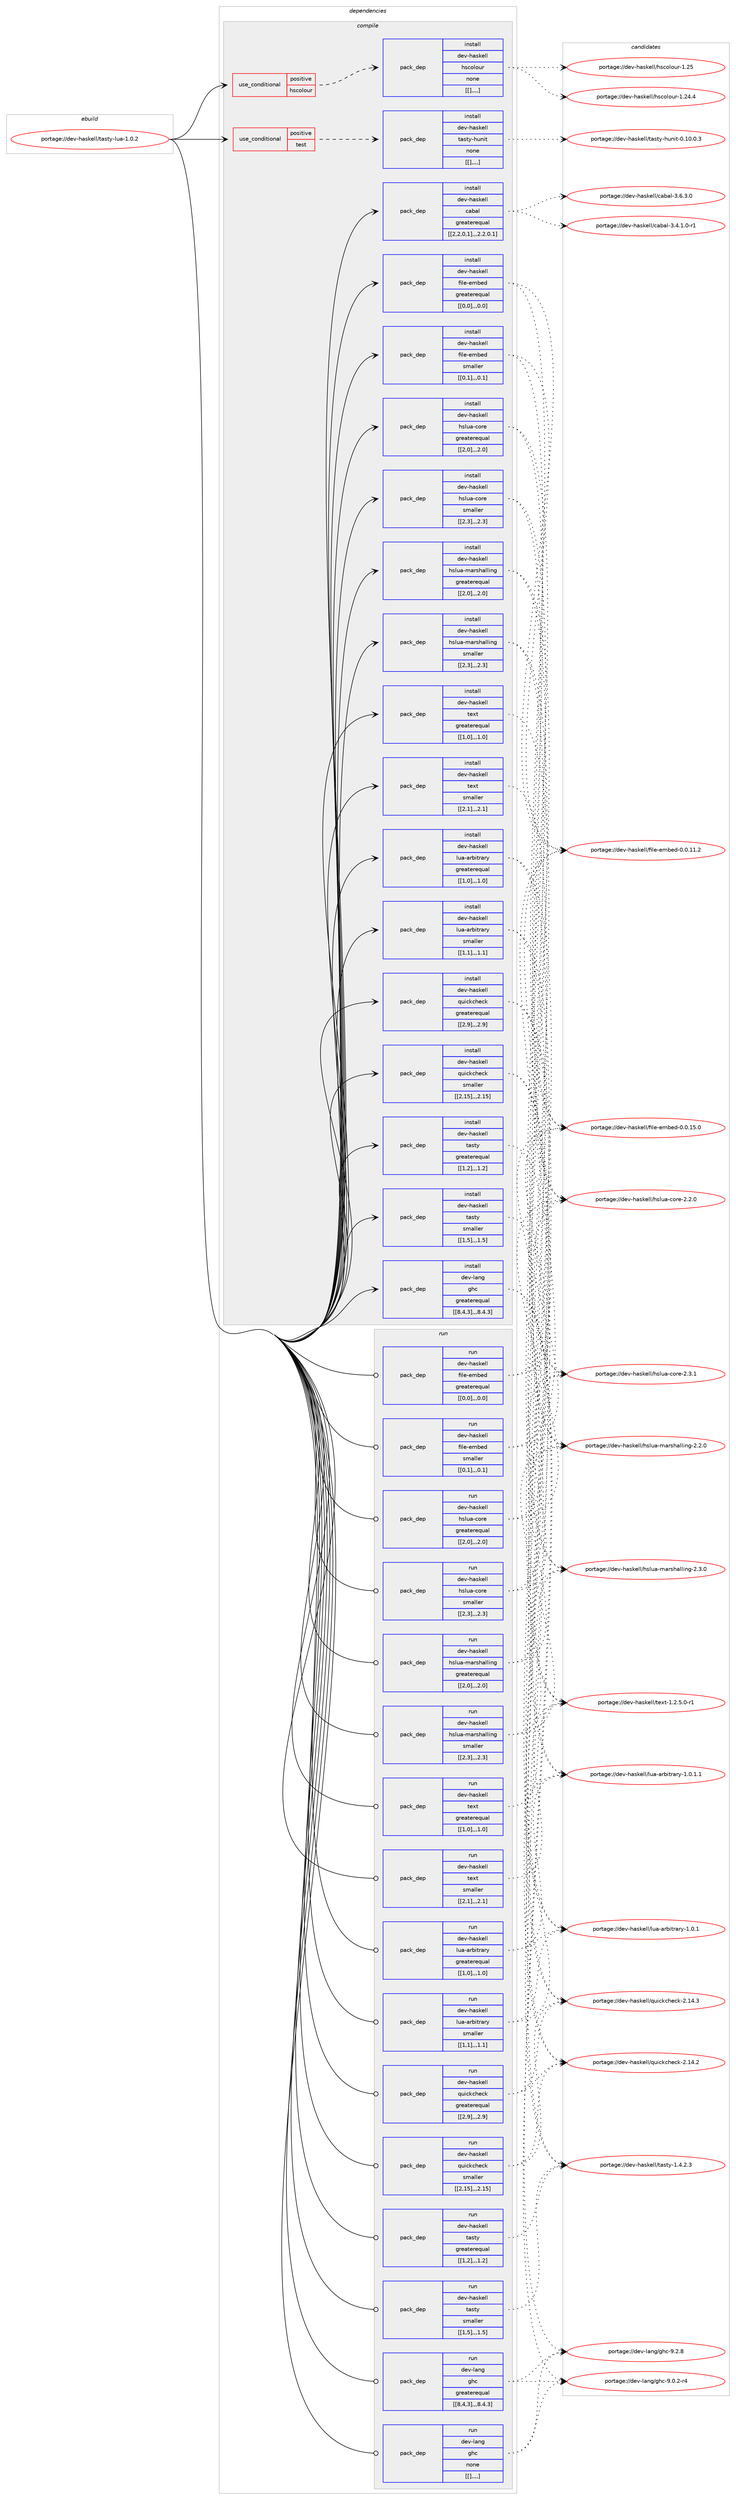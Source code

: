digraph prolog {

# *************
# Graph options
# *************

newrank=true;
concentrate=true;
compound=true;
graph [rankdir=LR,fontname=Helvetica,fontsize=10,ranksep=1.5];#, ranksep=2.5, nodesep=0.2];
edge  [arrowhead=vee];
node  [fontname=Helvetica,fontsize=10];

# **********
# The ebuild
# **********

subgraph cluster_leftcol {
color=gray;
label=<<i>ebuild</i>>;
id [label="portage://dev-haskell/tasty-lua-1.0.2", color=red, width=4, href="../dev-haskell/tasty-lua-1.0.2.svg"];
}

# ****************
# The dependencies
# ****************

subgraph cluster_midcol {
color=gray;
label=<<i>dependencies</i>>;
subgraph cluster_compile {
fillcolor="#eeeeee";
style=filled;
label=<<i>compile</i>>;
subgraph cond22922 {
dependency92177 [label=<<TABLE BORDER="0" CELLBORDER="1" CELLSPACING="0" CELLPADDING="4"><TR><TD ROWSPAN="3" CELLPADDING="10">use_conditional</TD></TR><TR><TD>positive</TD></TR><TR><TD>hscolour</TD></TR></TABLE>>, shape=none, color=red];
subgraph pack68170 {
dependency92197 [label=<<TABLE BORDER="0" CELLBORDER="1" CELLSPACING="0" CELLPADDING="4" WIDTH="220"><TR><TD ROWSPAN="6" CELLPADDING="30">pack_dep</TD></TR><TR><TD WIDTH="110">install</TD></TR><TR><TD>dev-haskell</TD></TR><TR><TD>hscolour</TD></TR><TR><TD>none</TD></TR><TR><TD>[[],,,,]</TD></TR></TABLE>>, shape=none, color=blue];
}
dependency92177:e -> dependency92197:w [weight=20,style="dashed",arrowhead="vee"];
}
id:e -> dependency92177:w [weight=20,style="solid",arrowhead="vee"];
subgraph cond22929 {
dependency92220 [label=<<TABLE BORDER="0" CELLBORDER="1" CELLSPACING="0" CELLPADDING="4"><TR><TD ROWSPAN="3" CELLPADDING="10">use_conditional</TD></TR><TR><TD>positive</TD></TR><TR><TD>test</TD></TR></TABLE>>, shape=none, color=red];
subgraph pack68236 {
dependency92283 [label=<<TABLE BORDER="0" CELLBORDER="1" CELLSPACING="0" CELLPADDING="4" WIDTH="220"><TR><TD ROWSPAN="6" CELLPADDING="30">pack_dep</TD></TR><TR><TD WIDTH="110">install</TD></TR><TR><TD>dev-haskell</TD></TR><TR><TD>tasty-hunit</TD></TR><TR><TD>none</TD></TR><TR><TD>[[],,,,]</TD></TR></TABLE>>, shape=none, color=blue];
}
dependency92220:e -> dependency92283:w [weight=20,style="dashed",arrowhead="vee"];
}
id:e -> dependency92220:w [weight=20,style="solid",arrowhead="vee"];
subgraph pack68299 {
dependency92321 [label=<<TABLE BORDER="0" CELLBORDER="1" CELLSPACING="0" CELLPADDING="4" WIDTH="220"><TR><TD ROWSPAN="6" CELLPADDING="30">pack_dep</TD></TR><TR><TD WIDTH="110">install</TD></TR><TR><TD>dev-haskell</TD></TR><TR><TD>cabal</TD></TR><TR><TD>greaterequal</TD></TR><TR><TD>[[2,2,0,1],,,2.2.0.1]</TD></TR></TABLE>>, shape=none, color=blue];
}
id:e -> dependency92321:w [weight=20,style="solid",arrowhead="vee"];
subgraph pack68303 {
dependency92325 [label=<<TABLE BORDER="0" CELLBORDER="1" CELLSPACING="0" CELLPADDING="4" WIDTH="220"><TR><TD ROWSPAN="6" CELLPADDING="30">pack_dep</TD></TR><TR><TD WIDTH="110">install</TD></TR><TR><TD>dev-haskell</TD></TR><TR><TD>file-embed</TD></TR><TR><TD>greaterequal</TD></TR><TR><TD>[[0,0],,,0.0]</TD></TR></TABLE>>, shape=none, color=blue];
}
id:e -> dependency92325:w [weight=20,style="solid",arrowhead="vee"];
subgraph pack68308 {
dependency92349 [label=<<TABLE BORDER="0" CELLBORDER="1" CELLSPACING="0" CELLPADDING="4" WIDTH="220"><TR><TD ROWSPAN="6" CELLPADDING="30">pack_dep</TD></TR><TR><TD WIDTH="110">install</TD></TR><TR><TD>dev-haskell</TD></TR><TR><TD>file-embed</TD></TR><TR><TD>smaller</TD></TR><TR><TD>[[0,1],,,0.1]</TD></TR></TABLE>>, shape=none, color=blue];
}
id:e -> dependency92349:w [weight=20,style="solid",arrowhead="vee"];
subgraph pack68344 {
dependency92367 [label=<<TABLE BORDER="0" CELLBORDER="1" CELLSPACING="0" CELLPADDING="4" WIDTH="220"><TR><TD ROWSPAN="6" CELLPADDING="30">pack_dep</TD></TR><TR><TD WIDTH="110">install</TD></TR><TR><TD>dev-haskell</TD></TR><TR><TD>hslua-core</TD></TR><TR><TD>greaterequal</TD></TR><TR><TD>[[2,0],,,2.0]</TD></TR></TABLE>>, shape=none, color=blue];
}
id:e -> dependency92367:w [weight=20,style="solid",arrowhead="vee"];
subgraph pack68424 {
dependency92505 [label=<<TABLE BORDER="0" CELLBORDER="1" CELLSPACING="0" CELLPADDING="4" WIDTH="220"><TR><TD ROWSPAN="6" CELLPADDING="30">pack_dep</TD></TR><TR><TD WIDTH="110">install</TD></TR><TR><TD>dev-haskell</TD></TR><TR><TD>hslua-core</TD></TR><TR><TD>smaller</TD></TR><TR><TD>[[2,3],,,2.3]</TD></TR></TABLE>>, shape=none, color=blue];
}
id:e -> dependency92505:w [weight=20,style="solid",arrowhead="vee"];
subgraph pack68480 {
dependency92534 [label=<<TABLE BORDER="0" CELLBORDER="1" CELLSPACING="0" CELLPADDING="4" WIDTH="220"><TR><TD ROWSPAN="6" CELLPADDING="30">pack_dep</TD></TR><TR><TD WIDTH="110">install</TD></TR><TR><TD>dev-haskell</TD></TR><TR><TD>hslua-marshalling</TD></TR><TR><TD>greaterequal</TD></TR><TR><TD>[[2,0],,,2.0]</TD></TR></TABLE>>, shape=none, color=blue];
}
id:e -> dependency92534:w [weight=20,style="solid",arrowhead="vee"];
subgraph pack68504 {
dependency92540 [label=<<TABLE BORDER="0" CELLBORDER="1" CELLSPACING="0" CELLPADDING="4" WIDTH="220"><TR><TD ROWSPAN="6" CELLPADDING="30">pack_dep</TD></TR><TR><TD WIDTH="110">install</TD></TR><TR><TD>dev-haskell</TD></TR><TR><TD>hslua-marshalling</TD></TR><TR><TD>smaller</TD></TR><TR><TD>[[2,3],,,2.3]</TD></TR></TABLE>>, shape=none, color=blue];
}
id:e -> dependency92540:w [weight=20,style="solid",arrowhead="vee"];
subgraph pack68567 {
dependency92608 [label=<<TABLE BORDER="0" CELLBORDER="1" CELLSPACING="0" CELLPADDING="4" WIDTH="220"><TR><TD ROWSPAN="6" CELLPADDING="30">pack_dep</TD></TR><TR><TD WIDTH="110">install</TD></TR><TR><TD>dev-haskell</TD></TR><TR><TD>lua-arbitrary</TD></TR><TR><TD>greaterequal</TD></TR><TR><TD>[[1,0],,,1.0]</TD></TR></TABLE>>, shape=none, color=blue];
}
id:e -> dependency92608:w [weight=20,style="solid",arrowhead="vee"];
subgraph pack68571 {
dependency92628 [label=<<TABLE BORDER="0" CELLBORDER="1" CELLSPACING="0" CELLPADDING="4" WIDTH="220"><TR><TD ROWSPAN="6" CELLPADDING="30">pack_dep</TD></TR><TR><TD WIDTH="110">install</TD></TR><TR><TD>dev-haskell</TD></TR><TR><TD>lua-arbitrary</TD></TR><TR><TD>smaller</TD></TR><TR><TD>[[1,1],,,1.1]</TD></TR></TABLE>>, shape=none, color=blue];
}
id:e -> dependency92628:w [weight=20,style="solid",arrowhead="vee"];
subgraph pack68609 {
dependency92668 [label=<<TABLE BORDER="0" CELLBORDER="1" CELLSPACING="0" CELLPADDING="4" WIDTH="220"><TR><TD ROWSPAN="6" CELLPADDING="30">pack_dep</TD></TR><TR><TD WIDTH="110">install</TD></TR><TR><TD>dev-haskell</TD></TR><TR><TD>quickcheck</TD></TR><TR><TD>greaterequal</TD></TR><TR><TD>[[2,9],,,2.9]</TD></TR></TABLE>>, shape=none, color=blue];
}
id:e -> dependency92668:w [weight=20,style="solid",arrowhead="vee"];
subgraph pack68622 {
dependency92700 [label=<<TABLE BORDER="0" CELLBORDER="1" CELLSPACING="0" CELLPADDING="4" WIDTH="220"><TR><TD ROWSPAN="6" CELLPADDING="30">pack_dep</TD></TR><TR><TD WIDTH="110">install</TD></TR><TR><TD>dev-haskell</TD></TR><TR><TD>quickcheck</TD></TR><TR><TD>smaller</TD></TR><TR><TD>[[2,15],,,2.15]</TD></TR></TABLE>>, shape=none, color=blue];
}
id:e -> dependency92700:w [weight=20,style="solid",arrowhead="vee"];
subgraph pack68657 {
dependency92705 [label=<<TABLE BORDER="0" CELLBORDER="1" CELLSPACING="0" CELLPADDING="4" WIDTH="220"><TR><TD ROWSPAN="6" CELLPADDING="30">pack_dep</TD></TR><TR><TD WIDTH="110">install</TD></TR><TR><TD>dev-haskell</TD></TR><TR><TD>tasty</TD></TR><TR><TD>greaterequal</TD></TR><TR><TD>[[1,2],,,1.2]</TD></TR></TABLE>>, shape=none, color=blue];
}
id:e -> dependency92705:w [weight=20,style="solid",arrowhead="vee"];
subgraph pack68663 {
dependency92763 [label=<<TABLE BORDER="0" CELLBORDER="1" CELLSPACING="0" CELLPADDING="4" WIDTH="220"><TR><TD ROWSPAN="6" CELLPADDING="30">pack_dep</TD></TR><TR><TD WIDTH="110">install</TD></TR><TR><TD>dev-haskell</TD></TR><TR><TD>tasty</TD></TR><TR><TD>smaller</TD></TR><TR><TD>[[1,5],,,1.5]</TD></TR></TABLE>>, shape=none, color=blue];
}
id:e -> dependency92763:w [weight=20,style="solid",arrowhead="vee"];
subgraph pack68722 {
dependency92785 [label=<<TABLE BORDER="0" CELLBORDER="1" CELLSPACING="0" CELLPADDING="4" WIDTH="220"><TR><TD ROWSPAN="6" CELLPADDING="30">pack_dep</TD></TR><TR><TD WIDTH="110">install</TD></TR><TR><TD>dev-haskell</TD></TR><TR><TD>text</TD></TR><TR><TD>greaterequal</TD></TR><TR><TD>[[1,0],,,1.0]</TD></TR></TABLE>>, shape=none, color=blue];
}
id:e -> dependency92785:w [weight=20,style="solid",arrowhead="vee"];
subgraph pack68734 {
dependency92801 [label=<<TABLE BORDER="0" CELLBORDER="1" CELLSPACING="0" CELLPADDING="4" WIDTH="220"><TR><TD ROWSPAN="6" CELLPADDING="30">pack_dep</TD></TR><TR><TD WIDTH="110">install</TD></TR><TR><TD>dev-haskell</TD></TR><TR><TD>text</TD></TR><TR><TD>smaller</TD></TR><TR><TD>[[2,1],,,2.1]</TD></TR></TABLE>>, shape=none, color=blue];
}
id:e -> dependency92801:w [weight=20,style="solid",arrowhead="vee"];
subgraph pack68748 {
dependency92821 [label=<<TABLE BORDER="0" CELLBORDER="1" CELLSPACING="0" CELLPADDING="4" WIDTH="220"><TR><TD ROWSPAN="6" CELLPADDING="30">pack_dep</TD></TR><TR><TD WIDTH="110">install</TD></TR><TR><TD>dev-lang</TD></TR><TR><TD>ghc</TD></TR><TR><TD>greaterequal</TD></TR><TR><TD>[[8,4,3],,,8.4.3]</TD></TR></TABLE>>, shape=none, color=blue];
}
id:e -> dependency92821:w [weight=20,style="solid",arrowhead="vee"];
}
subgraph cluster_compileandrun {
fillcolor="#eeeeee";
style=filled;
label=<<i>compile and run</i>>;
}
subgraph cluster_run {
fillcolor="#eeeeee";
style=filled;
label=<<i>run</i>>;
subgraph pack68779 {
dependency92838 [label=<<TABLE BORDER="0" CELLBORDER="1" CELLSPACING="0" CELLPADDING="4" WIDTH="220"><TR><TD ROWSPAN="6" CELLPADDING="30">pack_dep</TD></TR><TR><TD WIDTH="110">run</TD></TR><TR><TD>dev-haskell</TD></TR><TR><TD>file-embed</TD></TR><TR><TD>greaterequal</TD></TR><TR><TD>[[0,0],,,0.0]</TD></TR></TABLE>>, shape=none, color=blue];
}
id:e -> dependency92838:w [weight=20,style="solid",arrowhead="odot"];
subgraph pack68782 {
dependency92842 [label=<<TABLE BORDER="0" CELLBORDER="1" CELLSPACING="0" CELLPADDING="4" WIDTH="220"><TR><TD ROWSPAN="6" CELLPADDING="30">pack_dep</TD></TR><TR><TD WIDTH="110">run</TD></TR><TR><TD>dev-haskell</TD></TR><TR><TD>file-embed</TD></TR><TR><TD>smaller</TD></TR><TR><TD>[[0,1],,,0.1]</TD></TR></TABLE>>, shape=none, color=blue];
}
id:e -> dependency92842:w [weight=20,style="solid",arrowhead="odot"];
subgraph pack68785 {
dependency92868 [label=<<TABLE BORDER="0" CELLBORDER="1" CELLSPACING="0" CELLPADDING="4" WIDTH="220"><TR><TD ROWSPAN="6" CELLPADDING="30">pack_dep</TD></TR><TR><TD WIDTH="110">run</TD></TR><TR><TD>dev-haskell</TD></TR><TR><TD>hslua-core</TD></TR><TR><TD>greaterequal</TD></TR><TR><TD>[[2,0],,,2.0]</TD></TR></TABLE>>, shape=none, color=blue];
}
id:e -> dependency92868:w [weight=20,style="solid",arrowhead="odot"];
subgraph pack68807 {
dependency92886 [label=<<TABLE BORDER="0" CELLBORDER="1" CELLSPACING="0" CELLPADDING="4" WIDTH="220"><TR><TD ROWSPAN="6" CELLPADDING="30">pack_dep</TD></TR><TR><TD WIDTH="110">run</TD></TR><TR><TD>dev-haskell</TD></TR><TR><TD>hslua-core</TD></TR><TR><TD>smaller</TD></TR><TR><TD>[[2,3],,,2.3]</TD></TR></TABLE>>, shape=none, color=blue];
}
id:e -> dependency92886:w [weight=20,style="solid",arrowhead="odot"];
subgraph pack68827 {
dependency92888 [label=<<TABLE BORDER="0" CELLBORDER="1" CELLSPACING="0" CELLPADDING="4" WIDTH="220"><TR><TD ROWSPAN="6" CELLPADDING="30">pack_dep</TD></TR><TR><TD WIDTH="110">run</TD></TR><TR><TD>dev-haskell</TD></TR><TR><TD>hslua-marshalling</TD></TR><TR><TD>greaterequal</TD></TR><TR><TD>[[2,0],,,2.0]</TD></TR></TABLE>>, shape=none, color=blue];
}
id:e -> dependency92888:w [weight=20,style="solid",arrowhead="odot"];
subgraph pack68829 {
dependency92890 [label=<<TABLE BORDER="0" CELLBORDER="1" CELLSPACING="0" CELLPADDING="4" WIDTH="220"><TR><TD ROWSPAN="6" CELLPADDING="30">pack_dep</TD></TR><TR><TD WIDTH="110">run</TD></TR><TR><TD>dev-haskell</TD></TR><TR><TD>hslua-marshalling</TD></TR><TR><TD>smaller</TD></TR><TR><TD>[[2,3],,,2.3]</TD></TR></TABLE>>, shape=none, color=blue];
}
id:e -> dependency92890:w [weight=20,style="solid",arrowhead="odot"];
subgraph pack68830 {
dependency92894 [label=<<TABLE BORDER="0" CELLBORDER="1" CELLSPACING="0" CELLPADDING="4" WIDTH="220"><TR><TD ROWSPAN="6" CELLPADDING="30">pack_dep</TD></TR><TR><TD WIDTH="110">run</TD></TR><TR><TD>dev-haskell</TD></TR><TR><TD>lua-arbitrary</TD></TR><TR><TD>greaterequal</TD></TR><TR><TD>[[1,0],,,1.0]</TD></TR></TABLE>>, shape=none, color=blue];
}
id:e -> dependency92894:w [weight=20,style="solid",arrowhead="odot"];
subgraph pack68833 {
dependency92925 [label=<<TABLE BORDER="0" CELLBORDER="1" CELLSPACING="0" CELLPADDING="4" WIDTH="220"><TR><TD ROWSPAN="6" CELLPADDING="30">pack_dep</TD></TR><TR><TD WIDTH="110">run</TD></TR><TR><TD>dev-haskell</TD></TR><TR><TD>lua-arbitrary</TD></TR><TR><TD>smaller</TD></TR><TR><TD>[[1,1],,,1.1]</TD></TR></TABLE>>, shape=none, color=blue];
}
id:e -> dependency92925:w [weight=20,style="solid",arrowhead="odot"];
subgraph pack68890 {
dependency92960 [label=<<TABLE BORDER="0" CELLBORDER="1" CELLSPACING="0" CELLPADDING="4" WIDTH="220"><TR><TD ROWSPAN="6" CELLPADDING="30">pack_dep</TD></TR><TR><TD WIDTH="110">run</TD></TR><TR><TD>dev-haskell</TD></TR><TR><TD>quickcheck</TD></TR><TR><TD>greaterequal</TD></TR><TR><TD>[[2,9],,,2.9]</TD></TR></TABLE>>, shape=none, color=blue];
}
id:e -> dependency92960:w [weight=20,style="solid",arrowhead="odot"];
subgraph pack68892 {
dependency92963 [label=<<TABLE BORDER="0" CELLBORDER="1" CELLSPACING="0" CELLPADDING="4" WIDTH="220"><TR><TD ROWSPAN="6" CELLPADDING="30">pack_dep</TD></TR><TR><TD WIDTH="110">run</TD></TR><TR><TD>dev-haskell</TD></TR><TR><TD>quickcheck</TD></TR><TR><TD>smaller</TD></TR><TR><TD>[[2,15],,,2.15]</TD></TR></TABLE>>, shape=none, color=blue];
}
id:e -> dependency92963:w [weight=20,style="solid",arrowhead="odot"];
subgraph pack68894 {
dependency92967 [label=<<TABLE BORDER="0" CELLBORDER="1" CELLSPACING="0" CELLPADDING="4" WIDTH="220"><TR><TD ROWSPAN="6" CELLPADDING="30">pack_dep</TD></TR><TR><TD WIDTH="110">run</TD></TR><TR><TD>dev-haskell</TD></TR><TR><TD>tasty</TD></TR><TR><TD>greaterequal</TD></TR><TR><TD>[[1,2],,,1.2]</TD></TR></TABLE>>, shape=none, color=blue];
}
id:e -> dependency92967:w [weight=20,style="solid",arrowhead="odot"];
subgraph pack68897 {
dependency92972 [label=<<TABLE BORDER="0" CELLBORDER="1" CELLSPACING="0" CELLPADDING="4" WIDTH="220"><TR><TD ROWSPAN="6" CELLPADDING="30">pack_dep</TD></TR><TR><TD WIDTH="110">run</TD></TR><TR><TD>dev-haskell</TD></TR><TR><TD>tasty</TD></TR><TR><TD>smaller</TD></TR><TR><TD>[[1,5],,,1.5]</TD></TR></TABLE>>, shape=none, color=blue];
}
id:e -> dependency92972:w [weight=20,style="solid",arrowhead="odot"];
subgraph pack68902 {
dependency92988 [label=<<TABLE BORDER="0" CELLBORDER="1" CELLSPACING="0" CELLPADDING="4" WIDTH="220"><TR><TD ROWSPAN="6" CELLPADDING="30">pack_dep</TD></TR><TR><TD WIDTH="110">run</TD></TR><TR><TD>dev-haskell</TD></TR><TR><TD>text</TD></TR><TR><TD>greaterequal</TD></TR><TR><TD>[[1,0],,,1.0]</TD></TR></TABLE>>, shape=none, color=blue];
}
id:e -> dependency92988:w [weight=20,style="solid",arrowhead="odot"];
subgraph pack68918 {
dependency93002 [label=<<TABLE BORDER="0" CELLBORDER="1" CELLSPACING="0" CELLPADDING="4" WIDTH="220"><TR><TD ROWSPAN="6" CELLPADDING="30">pack_dep</TD></TR><TR><TD WIDTH="110">run</TD></TR><TR><TD>dev-haskell</TD></TR><TR><TD>text</TD></TR><TR><TD>smaller</TD></TR><TR><TD>[[2,1],,,2.1]</TD></TR></TABLE>>, shape=none, color=blue];
}
id:e -> dependency93002:w [weight=20,style="solid",arrowhead="odot"];
subgraph pack68953 {
dependency93092 [label=<<TABLE BORDER="0" CELLBORDER="1" CELLSPACING="0" CELLPADDING="4" WIDTH="220"><TR><TD ROWSPAN="6" CELLPADDING="30">pack_dep</TD></TR><TR><TD WIDTH="110">run</TD></TR><TR><TD>dev-lang</TD></TR><TR><TD>ghc</TD></TR><TR><TD>greaterequal</TD></TR><TR><TD>[[8,4,3],,,8.4.3]</TD></TR></TABLE>>, shape=none, color=blue];
}
id:e -> dependency93092:w [weight=20,style="solid",arrowhead="odot"];
subgraph pack69011 {
dependency93192 [label=<<TABLE BORDER="0" CELLBORDER="1" CELLSPACING="0" CELLPADDING="4" WIDTH="220"><TR><TD ROWSPAN="6" CELLPADDING="30">pack_dep</TD></TR><TR><TD WIDTH="110">run</TD></TR><TR><TD>dev-lang</TD></TR><TR><TD>ghc</TD></TR><TR><TD>none</TD></TR><TR><TD>[[],,,,]</TD></TR></TABLE>>, shape=none, color=blue];
}
id:e -> dependency93192:w [weight=20,style="solid",arrowhead="odot"];
}
}

# **************
# The candidates
# **************

subgraph cluster_choices {
rank=same;
color=gray;
label=<<i>candidates</i>>;

subgraph choice68231 {
color=black;
nodesep=1;
choice100101118451049711510710110810847104115991111081111171144549465053 [label="portage://dev-haskell/hscolour-1.25", color=red, width=4,href="../dev-haskell/hscolour-1.25.svg"];
choice1001011184510497115107101108108471041159911110811111711445494650524652 [label="portage://dev-haskell/hscolour-1.24.4", color=red, width=4,href="../dev-haskell/hscolour-1.24.4.svg"];
dependency92197:e -> choice100101118451049711510710110810847104115991111081111171144549465053:w [style=dotted,weight="100"];
dependency92197:e -> choice1001011184510497115107101108108471041159911110811111711445494650524652:w [style=dotted,weight="100"];
}
subgraph choice68236 {
color=black;
nodesep=1;
choice1001011184510497115107101108108471169711511612145104117110105116454846494846484651 [label="portage://dev-haskell/tasty-hunit-0.10.0.3", color=red, width=4,href="../dev-haskell/tasty-hunit-0.10.0.3.svg"];
dependency92283:e -> choice1001011184510497115107101108108471169711511612145104117110105116454846494846484651:w [style=dotted,weight="100"];
}
subgraph choice68237 {
color=black;
nodesep=1;
choice100101118451049711510710110810847999798971084551465446514648 [label="portage://dev-haskell/cabal-3.6.3.0", color=red, width=4,href="../dev-haskell/cabal-3.6.3.0.svg"];
choice1001011184510497115107101108108479997989710845514652464946484511449 [label="portage://dev-haskell/cabal-3.4.1.0-r1", color=red, width=4,href="../dev-haskell/cabal-3.4.1.0-r1.svg"];
dependency92321:e -> choice100101118451049711510710110810847999798971084551465446514648:w [style=dotted,weight="100"];
dependency92321:e -> choice1001011184510497115107101108108479997989710845514652464946484511449:w [style=dotted,weight="100"];
}
subgraph choice68260 {
color=black;
nodesep=1;
choice1001011184510497115107101108108471021051081014510110998101100454846484649534648 [label="portage://dev-haskell/file-embed-0.0.15.0", color=red, width=4,href="../dev-haskell/file-embed-0.0.15.0.svg"];
choice1001011184510497115107101108108471021051081014510110998101100454846484649494650 [label="portage://dev-haskell/file-embed-0.0.11.2", color=red, width=4,href="../dev-haskell/file-embed-0.0.11.2.svg"];
dependency92325:e -> choice1001011184510497115107101108108471021051081014510110998101100454846484649534648:w [style=dotted,weight="100"];
dependency92325:e -> choice1001011184510497115107101108108471021051081014510110998101100454846484649494650:w [style=dotted,weight="100"];
}
subgraph choice68263 {
color=black;
nodesep=1;
choice1001011184510497115107101108108471021051081014510110998101100454846484649534648 [label="portage://dev-haskell/file-embed-0.0.15.0", color=red, width=4,href="../dev-haskell/file-embed-0.0.15.0.svg"];
choice1001011184510497115107101108108471021051081014510110998101100454846484649494650 [label="portage://dev-haskell/file-embed-0.0.11.2", color=red, width=4,href="../dev-haskell/file-embed-0.0.11.2.svg"];
dependency92349:e -> choice1001011184510497115107101108108471021051081014510110998101100454846484649534648:w [style=dotted,weight="100"];
dependency92349:e -> choice1001011184510497115107101108108471021051081014510110998101100454846484649494650:w [style=dotted,weight="100"];
}
subgraph choice68266 {
color=black;
nodesep=1;
choice100101118451049711510710110810847104115108117974599111114101455046514649 [label="portage://dev-haskell/hslua-core-2.3.1", color=red, width=4,href="../dev-haskell/hslua-core-2.3.1.svg"];
choice100101118451049711510710110810847104115108117974599111114101455046504648 [label="portage://dev-haskell/hslua-core-2.2.0", color=red, width=4,href="../dev-haskell/hslua-core-2.2.0.svg"];
dependency92367:e -> choice100101118451049711510710110810847104115108117974599111114101455046514649:w [style=dotted,weight="100"];
dependency92367:e -> choice100101118451049711510710110810847104115108117974599111114101455046504648:w [style=dotted,weight="100"];
}
subgraph choice68282 {
color=black;
nodesep=1;
choice100101118451049711510710110810847104115108117974599111114101455046514649 [label="portage://dev-haskell/hslua-core-2.3.1", color=red, width=4,href="../dev-haskell/hslua-core-2.3.1.svg"];
choice100101118451049711510710110810847104115108117974599111114101455046504648 [label="portage://dev-haskell/hslua-core-2.2.0", color=red, width=4,href="../dev-haskell/hslua-core-2.2.0.svg"];
dependency92505:e -> choice100101118451049711510710110810847104115108117974599111114101455046514649:w [style=dotted,weight="100"];
dependency92505:e -> choice100101118451049711510710110810847104115108117974599111114101455046504648:w [style=dotted,weight="100"];
}
subgraph choice68342 {
color=black;
nodesep=1;
choice10010111845104971151071011081084710411510811797451099711411510497108108105110103455046514648 [label="portage://dev-haskell/hslua-marshalling-2.3.0", color=red, width=4,href="../dev-haskell/hslua-marshalling-2.3.0.svg"];
choice10010111845104971151071011081084710411510811797451099711411510497108108105110103455046504648 [label="portage://dev-haskell/hslua-marshalling-2.2.0", color=red, width=4,href="../dev-haskell/hslua-marshalling-2.2.0.svg"];
dependency92534:e -> choice10010111845104971151071011081084710411510811797451099711411510497108108105110103455046514648:w [style=dotted,weight="100"];
dependency92534:e -> choice10010111845104971151071011081084710411510811797451099711411510497108108105110103455046504648:w [style=dotted,weight="100"];
}
subgraph choice68376 {
color=black;
nodesep=1;
choice10010111845104971151071011081084710411510811797451099711411510497108108105110103455046514648 [label="portage://dev-haskell/hslua-marshalling-2.3.0", color=red, width=4,href="../dev-haskell/hslua-marshalling-2.3.0.svg"];
choice10010111845104971151071011081084710411510811797451099711411510497108108105110103455046504648 [label="portage://dev-haskell/hslua-marshalling-2.2.0", color=red, width=4,href="../dev-haskell/hslua-marshalling-2.2.0.svg"];
dependency92540:e -> choice10010111845104971151071011081084710411510811797451099711411510497108108105110103455046514648:w [style=dotted,weight="100"];
dependency92540:e -> choice10010111845104971151071011081084710411510811797451099711411510497108108105110103455046504648:w [style=dotted,weight="100"];
}
subgraph choice68401 {
color=black;
nodesep=1;
choice10010111845104971151071011081084710811797459711498105116114971141214549464846494649 [label="portage://dev-haskell/lua-arbitrary-1.0.1.1", color=red, width=4,href="../dev-haskell/lua-arbitrary-1.0.1.1.svg"];
choice1001011184510497115107101108108471081179745971149810511611497114121454946484649 [label="portage://dev-haskell/lua-arbitrary-1.0.1", color=red, width=4,href="../dev-haskell/lua-arbitrary-1.0.1.svg"];
dependency92608:e -> choice10010111845104971151071011081084710811797459711498105116114971141214549464846494649:w [style=dotted,weight="100"];
dependency92608:e -> choice1001011184510497115107101108108471081179745971149810511611497114121454946484649:w [style=dotted,weight="100"];
}
subgraph choice68405 {
color=black;
nodesep=1;
choice10010111845104971151071011081084710811797459711498105116114971141214549464846494649 [label="portage://dev-haskell/lua-arbitrary-1.0.1.1", color=red, width=4,href="../dev-haskell/lua-arbitrary-1.0.1.1.svg"];
choice1001011184510497115107101108108471081179745971149810511611497114121454946484649 [label="portage://dev-haskell/lua-arbitrary-1.0.1", color=red, width=4,href="../dev-haskell/lua-arbitrary-1.0.1.svg"];
dependency92628:e -> choice10010111845104971151071011081084710811797459711498105116114971141214549464846494649:w [style=dotted,weight="100"];
dependency92628:e -> choice1001011184510497115107101108108471081179745971149810511611497114121454946484649:w [style=dotted,weight="100"];
}
subgraph choice68433 {
color=black;
nodesep=1;
choice10010111845104971151071011081084711311710599107991041019910745504649524651 [label="portage://dev-haskell/quickcheck-2.14.3", color=red, width=4,href="../dev-haskell/quickcheck-2.14.3.svg"];
choice10010111845104971151071011081084711311710599107991041019910745504649524650 [label="portage://dev-haskell/quickcheck-2.14.2", color=red, width=4,href="../dev-haskell/quickcheck-2.14.2.svg"];
dependency92668:e -> choice10010111845104971151071011081084711311710599107991041019910745504649524651:w [style=dotted,weight="100"];
dependency92668:e -> choice10010111845104971151071011081084711311710599107991041019910745504649524650:w [style=dotted,weight="100"];
}
subgraph choice68443 {
color=black;
nodesep=1;
choice10010111845104971151071011081084711311710599107991041019910745504649524651 [label="portage://dev-haskell/quickcheck-2.14.3", color=red, width=4,href="../dev-haskell/quickcheck-2.14.3.svg"];
choice10010111845104971151071011081084711311710599107991041019910745504649524650 [label="portage://dev-haskell/quickcheck-2.14.2", color=red, width=4,href="../dev-haskell/quickcheck-2.14.2.svg"];
dependency92700:e -> choice10010111845104971151071011081084711311710599107991041019910745504649524651:w [style=dotted,weight="100"];
dependency92700:e -> choice10010111845104971151071011081084711311710599107991041019910745504649524650:w [style=dotted,weight="100"];
}
subgraph choice68448 {
color=black;
nodesep=1;
choice100101118451049711510710110810847116971151161214549465246504651 [label="portage://dev-haskell/tasty-1.4.2.3", color=red, width=4,href="../dev-haskell/tasty-1.4.2.3.svg"];
dependency92705:e -> choice100101118451049711510710110810847116971151161214549465246504651:w [style=dotted,weight="100"];
}
subgraph choice68488 {
color=black;
nodesep=1;
choice100101118451049711510710110810847116971151161214549465246504651 [label="portage://dev-haskell/tasty-1.4.2.3", color=red, width=4,href="../dev-haskell/tasty-1.4.2.3.svg"];
dependency92763:e -> choice100101118451049711510710110810847116971151161214549465246504651:w [style=dotted,weight="100"];
}
subgraph choice68490 {
color=black;
nodesep=1;
choice10010111845104971151071011081084711610112011645494650465346484511449 [label="portage://dev-haskell/text-1.2.5.0-r1", color=red, width=4,href="../dev-haskell/text-1.2.5.0-r1.svg"];
dependency92785:e -> choice10010111845104971151071011081084711610112011645494650465346484511449:w [style=dotted,weight="100"];
}
subgraph choice68492 {
color=black;
nodesep=1;
choice10010111845104971151071011081084711610112011645494650465346484511449 [label="portage://dev-haskell/text-1.2.5.0-r1", color=red, width=4,href="../dev-haskell/text-1.2.5.0-r1.svg"];
dependency92801:e -> choice10010111845104971151071011081084711610112011645494650465346484511449:w [style=dotted,weight="100"];
}
subgraph choice68508 {
color=black;
nodesep=1;
choice10010111845108971101034710310499455746504656 [label="portage://dev-lang/ghc-9.2.8", color=red, width=4,href="../dev-lang/ghc-9.2.8.svg"];
choice100101118451089711010347103104994557464846504511452 [label="portage://dev-lang/ghc-9.0.2-r4", color=red, width=4,href="../dev-lang/ghc-9.0.2-r4.svg"];
dependency92821:e -> choice10010111845108971101034710310499455746504656:w [style=dotted,weight="100"];
dependency92821:e -> choice100101118451089711010347103104994557464846504511452:w [style=dotted,weight="100"];
}
subgraph choice68512 {
color=black;
nodesep=1;
choice1001011184510497115107101108108471021051081014510110998101100454846484649534648 [label="portage://dev-haskell/file-embed-0.0.15.0", color=red, width=4,href="../dev-haskell/file-embed-0.0.15.0.svg"];
choice1001011184510497115107101108108471021051081014510110998101100454846484649494650 [label="portage://dev-haskell/file-embed-0.0.11.2", color=red, width=4,href="../dev-haskell/file-embed-0.0.11.2.svg"];
dependency92838:e -> choice1001011184510497115107101108108471021051081014510110998101100454846484649534648:w [style=dotted,weight="100"];
dependency92838:e -> choice1001011184510497115107101108108471021051081014510110998101100454846484649494650:w [style=dotted,weight="100"];
}
subgraph choice68522 {
color=black;
nodesep=1;
choice1001011184510497115107101108108471021051081014510110998101100454846484649534648 [label="portage://dev-haskell/file-embed-0.0.15.0", color=red, width=4,href="../dev-haskell/file-embed-0.0.15.0.svg"];
choice1001011184510497115107101108108471021051081014510110998101100454846484649494650 [label="portage://dev-haskell/file-embed-0.0.11.2", color=red, width=4,href="../dev-haskell/file-embed-0.0.11.2.svg"];
dependency92842:e -> choice1001011184510497115107101108108471021051081014510110998101100454846484649534648:w [style=dotted,weight="100"];
dependency92842:e -> choice1001011184510497115107101108108471021051081014510110998101100454846484649494650:w [style=dotted,weight="100"];
}
subgraph choice68542 {
color=black;
nodesep=1;
choice100101118451049711510710110810847104115108117974599111114101455046514649 [label="portage://dev-haskell/hslua-core-2.3.1", color=red, width=4,href="../dev-haskell/hslua-core-2.3.1.svg"];
choice100101118451049711510710110810847104115108117974599111114101455046504648 [label="portage://dev-haskell/hslua-core-2.2.0", color=red, width=4,href="../dev-haskell/hslua-core-2.2.0.svg"];
dependency92868:e -> choice100101118451049711510710110810847104115108117974599111114101455046514649:w [style=dotted,weight="100"];
dependency92868:e -> choice100101118451049711510710110810847104115108117974599111114101455046504648:w [style=dotted,weight="100"];
}
subgraph choice68552 {
color=black;
nodesep=1;
choice100101118451049711510710110810847104115108117974599111114101455046514649 [label="portage://dev-haskell/hslua-core-2.3.1", color=red, width=4,href="../dev-haskell/hslua-core-2.3.1.svg"];
choice100101118451049711510710110810847104115108117974599111114101455046504648 [label="portage://dev-haskell/hslua-core-2.2.0", color=red, width=4,href="../dev-haskell/hslua-core-2.2.0.svg"];
dependency92886:e -> choice100101118451049711510710110810847104115108117974599111114101455046514649:w [style=dotted,weight="100"];
dependency92886:e -> choice100101118451049711510710110810847104115108117974599111114101455046504648:w [style=dotted,weight="100"];
}
subgraph choice68595 {
color=black;
nodesep=1;
choice10010111845104971151071011081084710411510811797451099711411510497108108105110103455046514648 [label="portage://dev-haskell/hslua-marshalling-2.3.0", color=red, width=4,href="../dev-haskell/hslua-marshalling-2.3.0.svg"];
choice10010111845104971151071011081084710411510811797451099711411510497108108105110103455046504648 [label="portage://dev-haskell/hslua-marshalling-2.2.0", color=red, width=4,href="../dev-haskell/hslua-marshalling-2.2.0.svg"];
dependency92888:e -> choice10010111845104971151071011081084710411510811797451099711411510497108108105110103455046514648:w [style=dotted,weight="100"];
dependency92888:e -> choice10010111845104971151071011081084710411510811797451099711411510497108108105110103455046504648:w [style=dotted,weight="100"];
}
subgraph choice68604 {
color=black;
nodesep=1;
choice10010111845104971151071011081084710411510811797451099711411510497108108105110103455046514648 [label="portage://dev-haskell/hslua-marshalling-2.3.0", color=red, width=4,href="../dev-haskell/hslua-marshalling-2.3.0.svg"];
choice10010111845104971151071011081084710411510811797451099711411510497108108105110103455046504648 [label="portage://dev-haskell/hslua-marshalling-2.2.0", color=red, width=4,href="../dev-haskell/hslua-marshalling-2.2.0.svg"];
dependency92890:e -> choice10010111845104971151071011081084710411510811797451099711411510497108108105110103455046514648:w [style=dotted,weight="100"];
dependency92890:e -> choice10010111845104971151071011081084710411510811797451099711411510497108108105110103455046504648:w [style=dotted,weight="100"];
}
subgraph choice68617 {
color=black;
nodesep=1;
choice10010111845104971151071011081084710811797459711498105116114971141214549464846494649 [label="portage://dev-haskell/lua-arbitrary-1.0.1.1", color=red, width=4,href="../dev-haskell/lua-arbitrary-1.0.1.1.svg"];
choice1001011184510497115107101108108471081179745971149810511611497114121454946484649 [label="portage://dev-haskell/lua-arbitrary-1.0.1", color=red, width=4,href="../dev-haskell/lua-arbitrary-1.0.1.svg"];
dependency92894:e -> choice10010111845104971151071011081084710811797459711498105116114971141214549464846494649:w [style=dotted,weight="100"];
dependency92894:e -> choice1001011184510497115107101108108471081179745971149810511611497114121454946484649:w [style=dotted,weight="100"];
}
subgraph choice68620 {
color=black;
nodesep=1;
choice10010111845104971151071011081084710811797459711498105116114971141214549464846494649 [label="portage://dev-haskell/lua-arbitrary-1.0.1.1", color=red, width=4,href="../dev-haskell/lua-arbitrary-1.0.1.1.svg"];
choice1001011184510497115107101108108471081179745971149810511611497114121454946484649 [label="portage://dev-haskell/lua-arbitrary-1.0.1", color=red, width=4,href="../dev-haskell/lua-arbitrary-1.0.1.svg"];
dependency92925:e -> choice10010111845104971151071011081084710811797459711498105116114971141214549464846494649:w [style=dotted,weight="100"];
dependency92925:e -> choice1001011184510497115107101108108471081179745971149810511611497114121454946484649:w [style=dotted,weight="100"];
}
subgraph choice68638 {
color=black;
nodesep=1;
choice10010111845104971151071011081084711311710599107991041019910745504649524651 [label="portage://dev-haskell/quickcheck-2.14.3", color=red, width=4,href="../dev-haskell/quickcheck-2.14.3.svg"];
choice10010111845104971151071011081084711311710599107991041019910745504649524650 [label="portage://dev-haskell/quickcheck-2.14.2", color=red, width=4,href="../dev-haskell/quickcheck-2.14.2.svg"];
dependency92960:e -> choice10010111845104971151071011081084711311710599107991041019910745504649524651:w [style=dotted,weight="100"];
dependency92960:e -> choice10010111845104971151071011081084711311710599107991041019910745504649524650:w [style=dotted,weight="100"];
}
subgraph choice68642 {
color=black;
nodesep=1;
choice10010111845104971151071011081084711311710599107991041019910745504649524651 [label="portage://dev-haskell/quickcheck-2.14.3", color=red, width=4,href="../dev-haskell/quickcheck-2.14.3.svg"];
choice10010111845104971151071011081084711311710599107991041019910745504649524650 [label="portage://dev-haskell/quickcheck-2.14.2", color=red, width=4,href="../dev-haskell/quickcheck-2.14.2.svg"];
dependency92963:e -> choice10010111845104971151071011081084711311710599107991041019910745504649524651:w [style=dotted,weight="100"];
dependency92963:e -> choice10010111845104971151071011081084711311710599107991041019910745504649524650:w [style=dotted,weight="100"];
}
subgraph choice68645 {
color=black;
nodesep=1;
choice100101118451049711510710110810847116971151161214549465246504651 [label="portage://dev-haskell/tasty-1.4.2.3", color=red, width=4,href="../dev-haskell/tasty-1.4.2.3.svg"];
dependency92967:e -> choice100101118451049711510710110810847116971151161214549465246504651:w [style=dotted,weight="100"];
}
subgraph choice68664 {
color=black;
nodesep=1;
choice100101118451049711510710110810847116971151161214549465246504651 [label="portage://dev-haskell/tasty-1.4.2.3", color=red, width=4,href="../dev-haskell/tasty-1.4.2.3.svg"];
dependency92972:e -> choice100101118451049711510710110810847116971151161214549465246504651:w [style=dotted,weight="100"];
}
subgraph choice68687 {
color=black;
nodesep=1;
choice10010111845104971151071011081084711610112011645494650465346484511449 [label="portage://dev-haskell/text-1.2.5.0-r1", color=red, width=4,href="../dev-haskell/text-1.2.5.0-r1.svg"];
dependency92988:e -> choice10010111845104971151071011081084711610112011645494650465346484511449:w [style=dotted,weight="100"];
}
subgraph choice68699 {
color=black;
nodesep=1;
choice10010111845104971151071011081084711610112011645494650465346484511449 [label="portage://dev-haskell/text-1.2.5.0-r1", color=red, width=4,href="../dev-haskell/text-1.2.5.0-r1.svg"];
dependency93002:e -> choice10010111845104971151071011081084711610112011645494650465346484511449:w [style=dotted,weight="100"];
}
subgraph choice68748 {
color=black;
nodesep=1;
choice10010111845108971101034710310499455746504656 [label="portage://dev-lang/ghc-9.2.8", color=red, width=4,href="../dev-lang/ghc-9.2.8.svg"];
choice100101118451089711010347103104994557464846504511452 [label="portage://dev-lang/ghc-9.0.2-r4", color=red, width=4,href="../dev-lang/ghc-9.0.2-r4.svg"];
dependency93092:e -> choice10010111845108971101034710310499455746504656:w [style=dotted,weight="100"];
dependency93092:e -> choice100101118451089711010347103104994557464846504511452:w [style=dotted,weight="100"];
}
subgraph choice68752 {
color=black;
nodesep=1;
choice10010111845108971101034710310499455746504656 [label="portage://dev-lang/ghc-9.2.8", color=red, width=4,href="../dev-lang/ghc-9.2.8.svg"];
choice100101118451089711010347103104994557464846504511452 [label="portage://dev-lang/ghc-9.0.2-r4", color=red, width=4,href="../dev-lang/ghc-9.0.2-r4.svg"];
dependency93192:e -> choice10010111845108971101034710310499455746504656:w [style=dotted,weight="100"];
dependency93192:e -> choice100101118451089711010347103104994557464846504511452:w [style=dotted,weight="100"];
}
}

}
